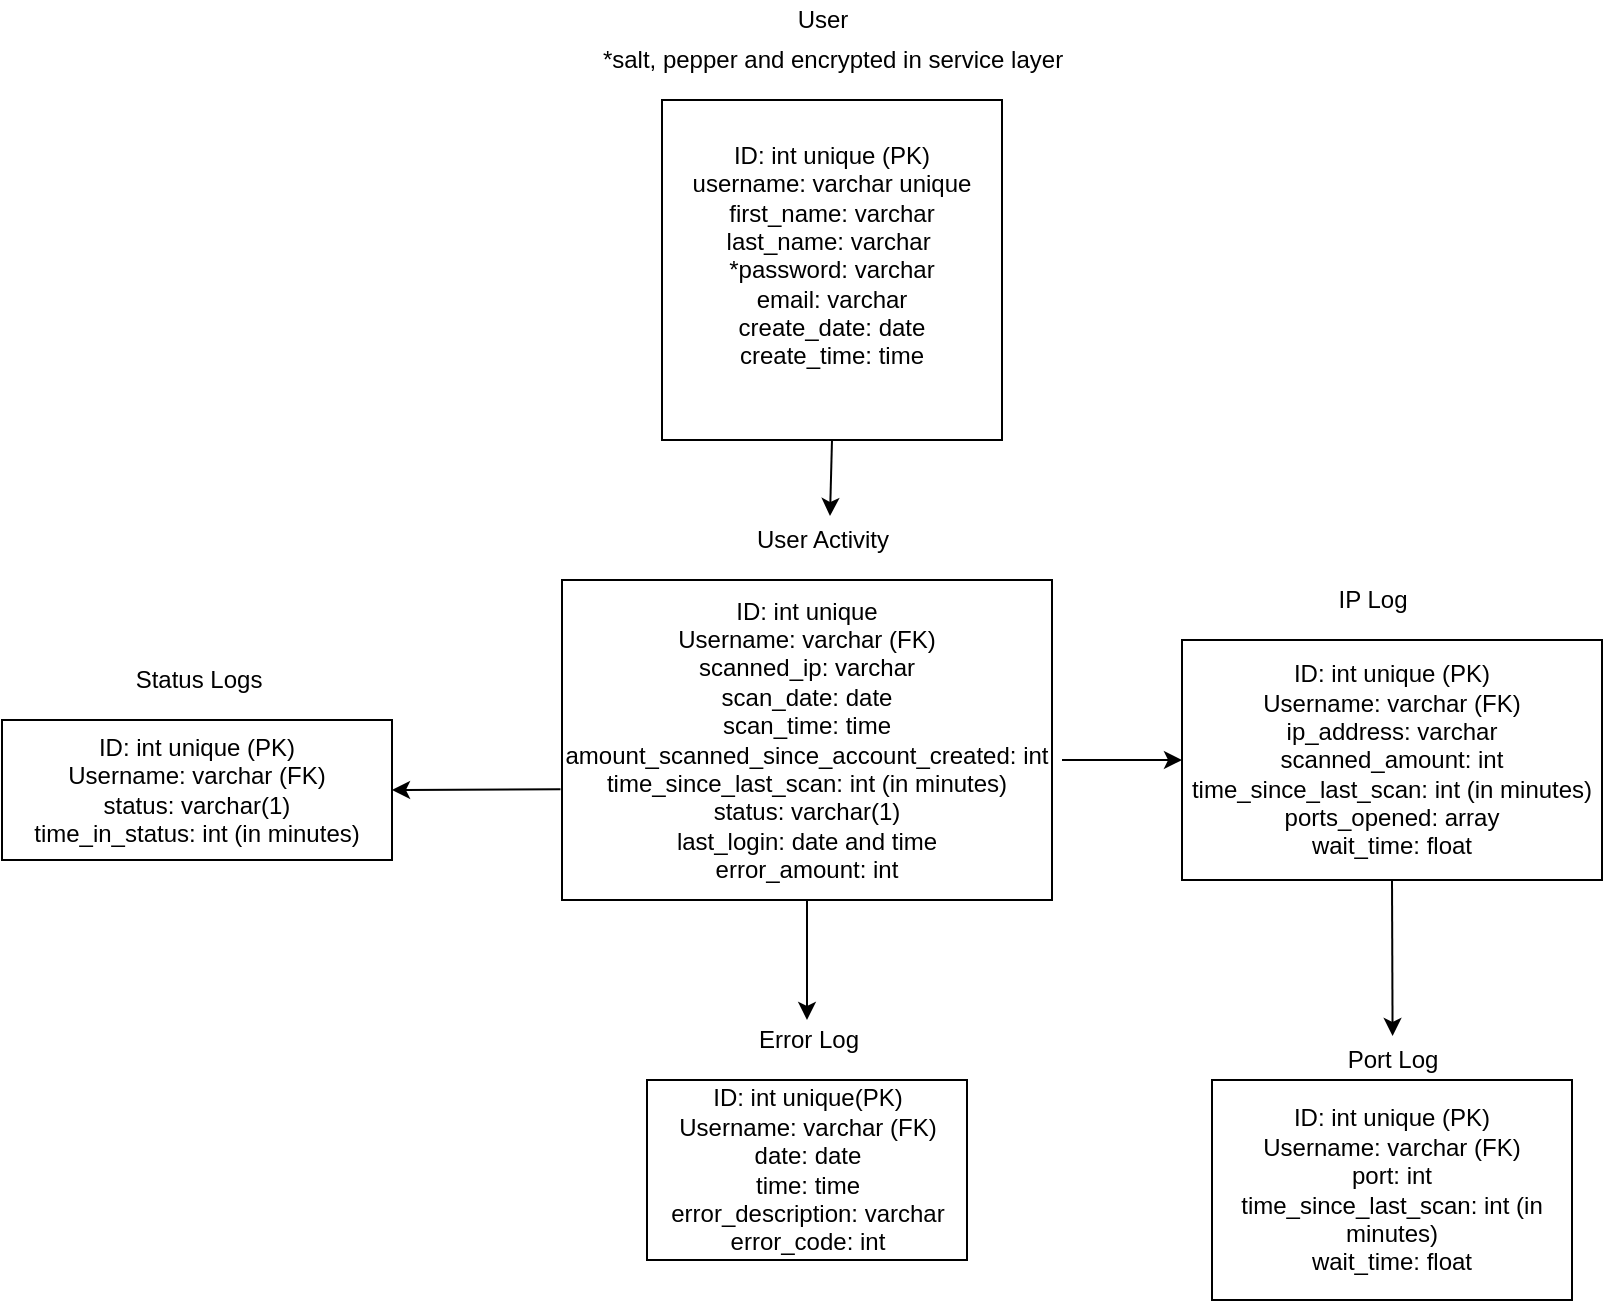 <mxfile version="17.4.2" type="device"><diagram id="BwMPmxXniIWG72S62FnC" name="Page-1"><mxGraphModel dx="782" dy="539" grid="1" gridSize="10" guides="1" tooltips="1" connect="1" arrows="1" fold="1" page="1" pageScale="1" pageWidth="850" pageHeight="1100" math="0" shadow="0"><root><mxCell id="0"/><mxCell id="1" parent="0"/><mxCell id="FBVRgUDgcd2niaNH4Psu-1" value="ID: int unique (PK)&lt;br&gt;username: varchar unique&lt;br&gt;first_name: varchar&lt;br&gt;last_name: varchar&amp;nbsp;&lt;br&gt;*password: varchar&lt;br&gt;email: varchar&lt;br&gt;create_date: date&lt;br&gt;create_time: time&lt;br&gt;&amp;nbsp;" style="whiteSpace=wrap;html=1;aspect=fixed;" parent="1" vertex="1"><mxGeometry x="360" y="230" width="170" height="170" as="geometry"/></mxCell><mxCell id="FBVRgUDgcd2niaNH4Psu-2" value="User" style="text;html=1;align=center;verticalAlign=middle;resizable=0;points=[];autosize=1;strokeColor=none;fillColor=none;" parent="1" vertex="1"><mxGeometry x="420" y="180" width="40" height="20" as="geometry"/></mxCell><mxCell id="FBVRgUDgcd2niaNH4Psu-3" value="*salt, pepper and encrypted in service layer" style="text;html=1;align=center;verticalAlign=middle;resizable=0;points=[];autosize=1;strokeColor=none;fillColor=none;" parent="1" vertex="1"><mxGeometry x="320" y="200" width="250" height="20" as="geometry"/></mxCell><mxCell id="FBVRgUDgcd2niaNH4Psu-4" value="" style="endArrow=classic;html=1;rounded=0;exitX=0.5;exitY=1;exitDx=0;exitDy=0;entryX=0.55;entryY=-0.1;entryDx=0;entryDy=0;entryPerimeter=0;" parent="1" source="FBVRgUDgcd2niaNH4Psu-1" target="FBVRgUDgcd2niaNH4Psu-6" edge="1"><mxGeometry width="50" height="50" relative="1" as="geometry"><mxPoint x="270" y="320" as="sourcePoint"/><mxPoint x="410" y="320" as="targetPoint"/><Array as="points"/></mxGeometry></mxCell><mxCell id="FBVRgUDgcd2niaNH4Psu-5" value="ID: int unique&lt;br&gt;Username: varchar (FK)&lt;br&gt;scanned_ip: varchar&lt;br&gt;scan_date: date&lt;br&gt;scan_time: time&lt;br&gt;amount_scanned_since_account_created: int&lt;br&gt;time_since_last_scan: int (in minutes)&lt;br&gt;status: varchar(1)&lt;br&gt;last_login: date and time&lt;br&gt;error_amount: int" style="rounded=0;whiteSpace=wrap;html=1;" parent="1" vertex="1"><mxGeometry x="310" y="470" width="245" height="160" as="geometry"/></mxCell><mxCell id="FBVRgUDgcd2niaNH4Psu-6" value="User Activity" style="text;html=1;align=center;verticalAlign=middle;resizable=0;points=[];autosize=1;strokeColor=none;fillColor=none;" parent="1" vertex="1"><mxGeometry x="400" y="440" width="80" height="20" as="geometry"/></mxCell><mxCell id="FBVRgUDgcd2niaNH4Psu-8" value="ID: int unique(PK)&lt;br&gt;Username: varchar (FK)&lt;br&gt;date: date&lt;br&gt;time: time&lt;br&gt;error_description: varchar&lt;br&gt;error_code: int" style="rounded=0;whiteSpace=wrap;html=1;" parent="1" vertex="1"><mxGeometry x="352.5" y="720" width="160" height="90" as="geometry"/></mxCell><mxCell id="FBVRgUDgcd2niaNH4Psu-11" value="ID: int unique (PK)&lt;br&gt;Username: varchar (FK)&lt;br&gt;ip_address: varchar&lt;br&gt;scanned_amount: int&lt;br&gt;time_since_last_scan: int (in minutes)&lt;br&gt;ports_opened: array&lt;br&gt;wait_time: float" style="rounded=0;whiteSpace=wrap;html=1;" parent="1" vertex="1"><mxGeometry x="620" y="500" width="210" height="120" as="geometry"/></mxCell><mxCell id="FBVRgUDgcd2niaNH4Psu-12" value="IP Log" style="text;html=1;align=center;verticalAlign=middle;resizable=0;points=[];autosize=1;strokeColor=none;fillColor=none;" parent="1" vertex="1"><mxGeometry x="690" y="470" width="50" height="20" as="geometry"/></mxCell><mxCell id="FBVRgUDgcd2niaNH4Psu-13" value="ID: int unique (PK)&lt;br&gt;Username: varchar (FK)&lt;br&gt;port: int&lt;br&gt;time_since_last_scan: int (in minutes)&lt;br&gt;wait_time: float" style="rounded=0;whiteSpace=wrap;html=1;" parent="1" vertex="1"><mxGeometry x="635" y="720" width="180" height="110" as="geometry"/></mxCell><mxCell id="FBVRgUDgcd2niaNH4Psu-14" value="Port Log" style="text;html=1;align=center;verticalAlign=middle;resizable=0;points=[];autosize=1;strokeColor=none;fillColor=none;" parent="1" vertex="1"><mxGeometry x="695" y="700" width="60" height="20" as="geometry"/></mxCell><mxCell id="FBVRgUDgcd2niaNH4Psu-15" value="&lt;span&gt;Error Log&lt;/span&gt;" style="text;html=1;align=center;verticalAlign=middle;resizable=0;points=[];autosize=1;strokeColor=none;fillColor=none;" parent="1" vertex="1"><mxGeometry x="397.5" y="690" width="70" height="20" as="geometry"/></mxCell><mxCell id="FBVRgUDgcd2niaNH4Psu-16" value="ID: int unique (PK)&lt;br&gt;Username: varchar (FK)&lt;br&gt;status: varchar(1)&lt;br&gt;time_in_status: int (in minutes)" style="rounded=0;whiteSpace=wrap;html=1;" parent="1" vertex="1"><mxGeometry x="30" y="540" width="195" height="70" as="geometry"/></mxCell><mxCell id="FBVRgUDgcd2niaNH4Psu-17" value="Status Logs" style="text;html=1;align=center;verticalAlign=middle;resizable=0;points=[];autosize=1;strokeColor=none;fillColor=none;" parent="1" vertex="1"><mxGeometry x="87.5" y="510" width="80" height="20" as="geometry"/></mxCell><mxCell id="FBVRgUDgcd2niaNH4Psu-18" value="" style="endArrow=classic;html=1;rounded=0;entryX=0;entryY=0.5;entryDx=0;entryDy=0;" parent="1" target="FBVRgUDgcd2niaNH4Psu-11" edge="1"><mxGeometry width="50" height="50" relative="1" as="geometry"><mxPoint x="560" y="560" as="sourcePoint"/><mxPoint x="580" y="510" as="targetPoint"/></mxGeometry></mxCell><mxCell id="FBVRgUDgcd2niaNH4Psu-19" value="" style="endArrow=classic;html=1;rounded=0;entryX=1;entryY=0.5;entryDx=0;entryDy=0;exitX=-0.003;exitY=0.654;exitDx=0;exitDy=0;exitPerimeter=0;" parent="1" source="FBVRgUDgcd2niaNH4Psu-5" target="FBVRgUDgcd2niaNH4Psu-16" edge="1"><mxGeometry width="50" height="50" relative="1" as="geometry"><mxPoint x="340" y="560" as="sourcePoint"/><mxPoint x="430" y="320" as="targetPoint"/><Array as="points"/></mxGeometry></mxCell><mxCell id="FBVRgUDgcd2niaNH4Psu-20" value="" style="endArrow=classic;html=1;rounded=0;entryX=0.505;entryY=-0.1;entryDx=0;entryDy=0;entryPerimeter=0;exitX=0.5;exitY=1;exitDx=0;exitDy=0;" parent="1" source="FBVRgUDgcd2niaNH4Psu-11" target="FBVRgUDgcd2niaNH4Psu-14" edge="1"><mxGeometry width="50" height="50" relative="1" as="geometry"><mxPoint x="380" y="770" as="sourcePoint"/><mxPoint x="430" y="720" as="targetPoint"/></mxGeometry></mxCell><mxCell id="FBVRgUDgcd2niaNH4Psu-21" value="" style="endArrow=classic;html=1;rounded=0;exitX=0.5;exitY=1;exitDx=0;exitDy=0;" parent="1" source="FBVRgUDgcd2niaNH4Psu-5" target="FBVRgUDgcd2niaNH4Psu-15" edge="1"><mxGeometry width="50" height="50" relative="1" as="geometry"><mxPoint x="420" y="640" as="sourcePoint"/><mxPoint x="470" y="590" as="targetPoint"/></mxGeometry></mxCell></root></mxGraphModel></diagram></mxfile>